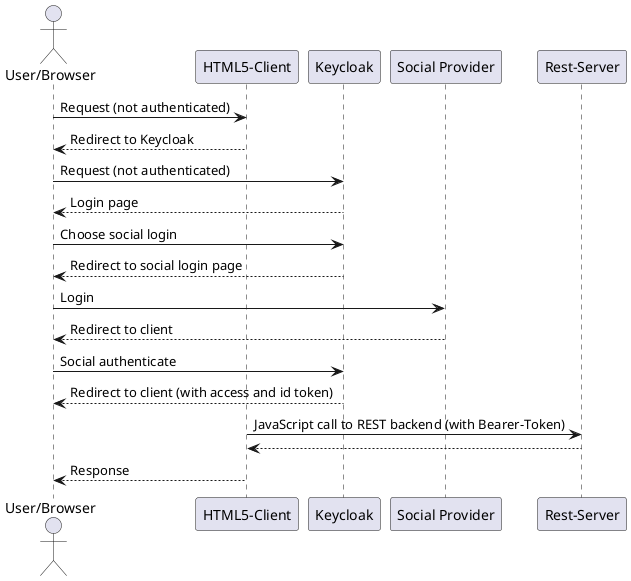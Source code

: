 @startuml
actor browser as "User/Browser"
participant html5 as "HTML5-Client"
participant Keycloak
participant socialprovider as "Social Provider"
participant server as "Rest-Server"

browser -> html5 : Request (not authenticated)
browser <-- html5 : Redirect to Keycloak
browser -> Keycloak : Request (not authenticated)
browser <-- Keycloak : Login page
browser -> Keycloak : Choose social login
browser <-- Keycloak : Redirect to social login page
browser -> socialprovider : Login
browser <-- socialprovider : Redirect to client
browser -> Keycloak : Social authenticate
browser <-- Keycloak : Redirect to client (with access and id token)
html5 -> server : JavaScript call to REST backend (with Bearer-Token)
html5 <-- server
browser <-- html5 : Response
@enduml